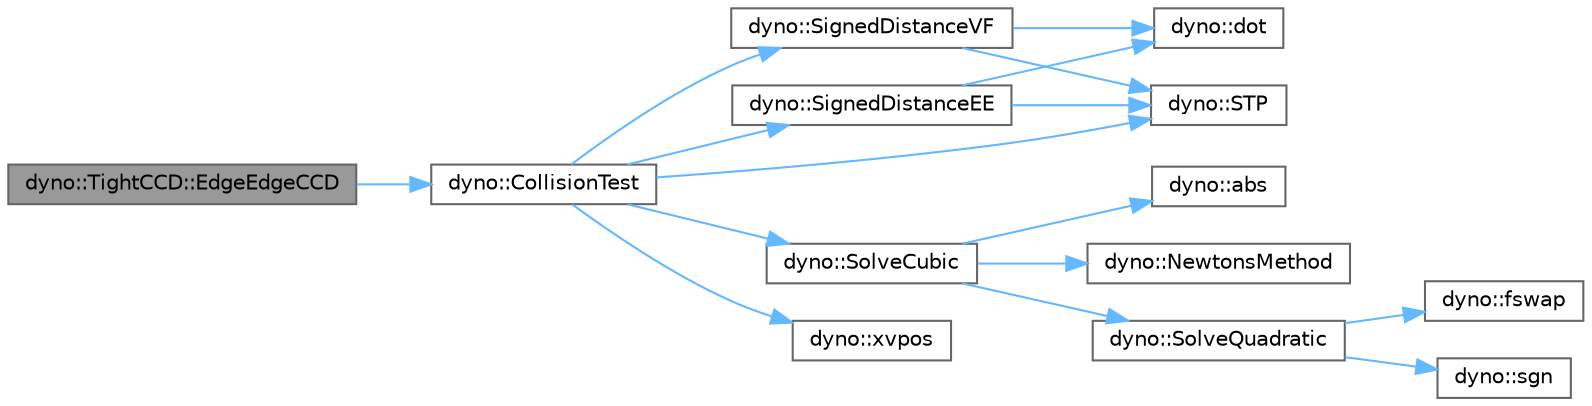 digraph "dyno::TightCCD::EdgeEdgeCCD"
{
 // LATEX_PDF_SIZE
  bgcolor="transparent";
  edge [fontname=Helvetica,fontsize=10,labelfontname=Helvetica,labelfontsize=10];
  node [fontname=Helvetica,fontsize=10,shape=box,height=0.2,width=0.4];
  rankdir="LR";
  Node1 [id="Node000001",label="dyno::TightCCD::EdgeEdgeCCD",height=0.2,width=0.4,color="gray40", fillcolor="grey60", style="filled", fontcolor="black",tooltip="Do a continuous collision detection between two edges."];
  Node1 -> Node2 [id="edge1_Node000001_Node000002",color="steelblue1",style="solid",tooltip=" "];
  Node2 [id="Node000002",label="dyno::CollisionTest",height=0.2,width=0.4,color="grey40", fillcolor="white", style="filled",URL="$namespacedyno.html#af1897d3b55f5dce9c81f21e3e772440b",tooltip=" "];
  Node2 -> Node3 [id="edge2_Node000002_Node000003",color="steelblue1",style="solid",tooltip=" "];
  Node3 [id="Node000003",label="dyno::SignedDistanceEE",height=0.2,width=0.4,color="grey40", fillcolor="white", style="filled",URL="$namespacedyno.html#a99de429e50e561b13657740b78ec98af",tooltip=" "];
  Node3 -> Node4 [id="edge3_Node000003_Node000004",color="steelblue1",style="solid",tooltip=" "];
  Node4 [id="Node000004",label="dyno::dot",height=0.2,width=0.4,color="grey40", fillcolor="white", style="filled",URL="$namespacedyno.html#a4507df9ee65a41a57037f78bebad27eb",tooltip=" "];
  Node3 -> Node5 [id="edge4_Node000003_Node000005",color="steelblue1",style="solid",tooltip=" "];
  Node5 [id="Node000005",label="dyno::STP",height=0.2,width=0.4,color="grey40", fillcolor="white", style="filled",URL="$namespacedyno.html#aaa2f174b95b1373803bba7e76b80627a",tooltip=" "];
  Node2 -> Node6 [id="edge5_Node000002_Node000006",color="steelblue1",style="solid",tooltip=" "];
  Node6 [id="Node000006",label="dyno::SignedDistanceVF",height=0.2,width=0.4,color="grey40", fillcolor="white", style="filled",URL="$namespacedyno.html#a7403a06b22996a6319abc58784a2d9ce",tooltip=" "];
  Node6 -> Node4 [id="edge6_Node000006_Node000004",color="steelblue1",style="solid",tooltip=" "];
  Node6 -> Node5 [id="edge7_Node000006_Node000005",color="steelblue1",style="solid",tooltip=" "];
  Node2 -> Node7 [id="edge8_Node000002_Node000007",color="steelblue1",style="solid",tooltip=" "];
  Node7 [id="Node000007",label="dyno::SolveCubic",height=0.2,width=0.4,color="grey40", fillcolor="white", style="filled",URL="$namespacedyno.html#a9479936583ad32080e962557829c3a17",tooltip=" "];
  Node7 -> Node8 [id="edge9_Node000007_Node000008",color="steelblue1",style="solid",tooltip=" "];
  Node8 [id="Node000008",label="dyno::abs",height=0.2,width=0.4,color="grey40", fillcolor="white", style="filled",URL="$namespacedyno.html#a611f1e43a5ee147f9c3f11d256378bbe",tooltip=" "];
  Node7 -> Node9 [id="edge10_Node000007_Node000009",color="steelblue1",style="solid",tooltip=" "];
  Node9 [id="Node000009",label="dyno::NewtonsMethod",height=0.2,width=0.4,color="grey40", fillcolor="white", style="filled",URL="$namespacedyno.html#ac79775da25c1b62eae94e01f3f6fc067",tooltip=" "];
  Node7 -> Node10 [id="edge11_Node000007_Node000010",color="steelblue1",style="solid",tooltip=" "];
  Node10 [id="Node000010",label="dyno::SolveQuadratic",height=0.2,width=0.4,color="grey40", fillcolor="white", style="filled",URL="$namespacedyno.html#a8a71cf77e1cc062d571bf1a3f4c97ed9",tooltip=" "];
  Node10 -> Node11 [id="edge12_Node000010_Node000011",color="steelblue1",style="solid",tooltip=" "];
  Node11 [id="Node000011",label="dyno::fswap",height=0.2,width=0.4,color="grey40", fillcolor="white", style="filled",URL="$namespacedyno.html#ac28293da154288c1b69084011357514c",tooltip=" "];
  Node10 -> Node12 [id="edge13_Node000010_Node000012",color="steelblue1",style="solid",tooltip=" "];
  Node12 [id="Node000012",label="dyno::sgn",height=0.2,width=0.4,color="grey40", fillcolor="white", style="filled",URL="$namespacedyno.html#af7a9e6439aa4a13655c6bb5206d8b967",tooltip=" "];
  Node2 -> Node5 [id="edge14_Node000002_Node000005",color="steelblue1",style="solid",tooltip=" "];
  Node2 -> Node13 [id="edge15_Node000002_Node000013",color="steelblue1",style="solid",tooltip=" "];
  Node13 [id="Node000013",label="dyno::xvpos",height=0.2,width=0.4,color="grey40", fillcolor="white", style="filled",URL="$namespacedyno.html#a256ad8ae0ff66131ff4bea9d3030581c",tooltip=" "];
}
